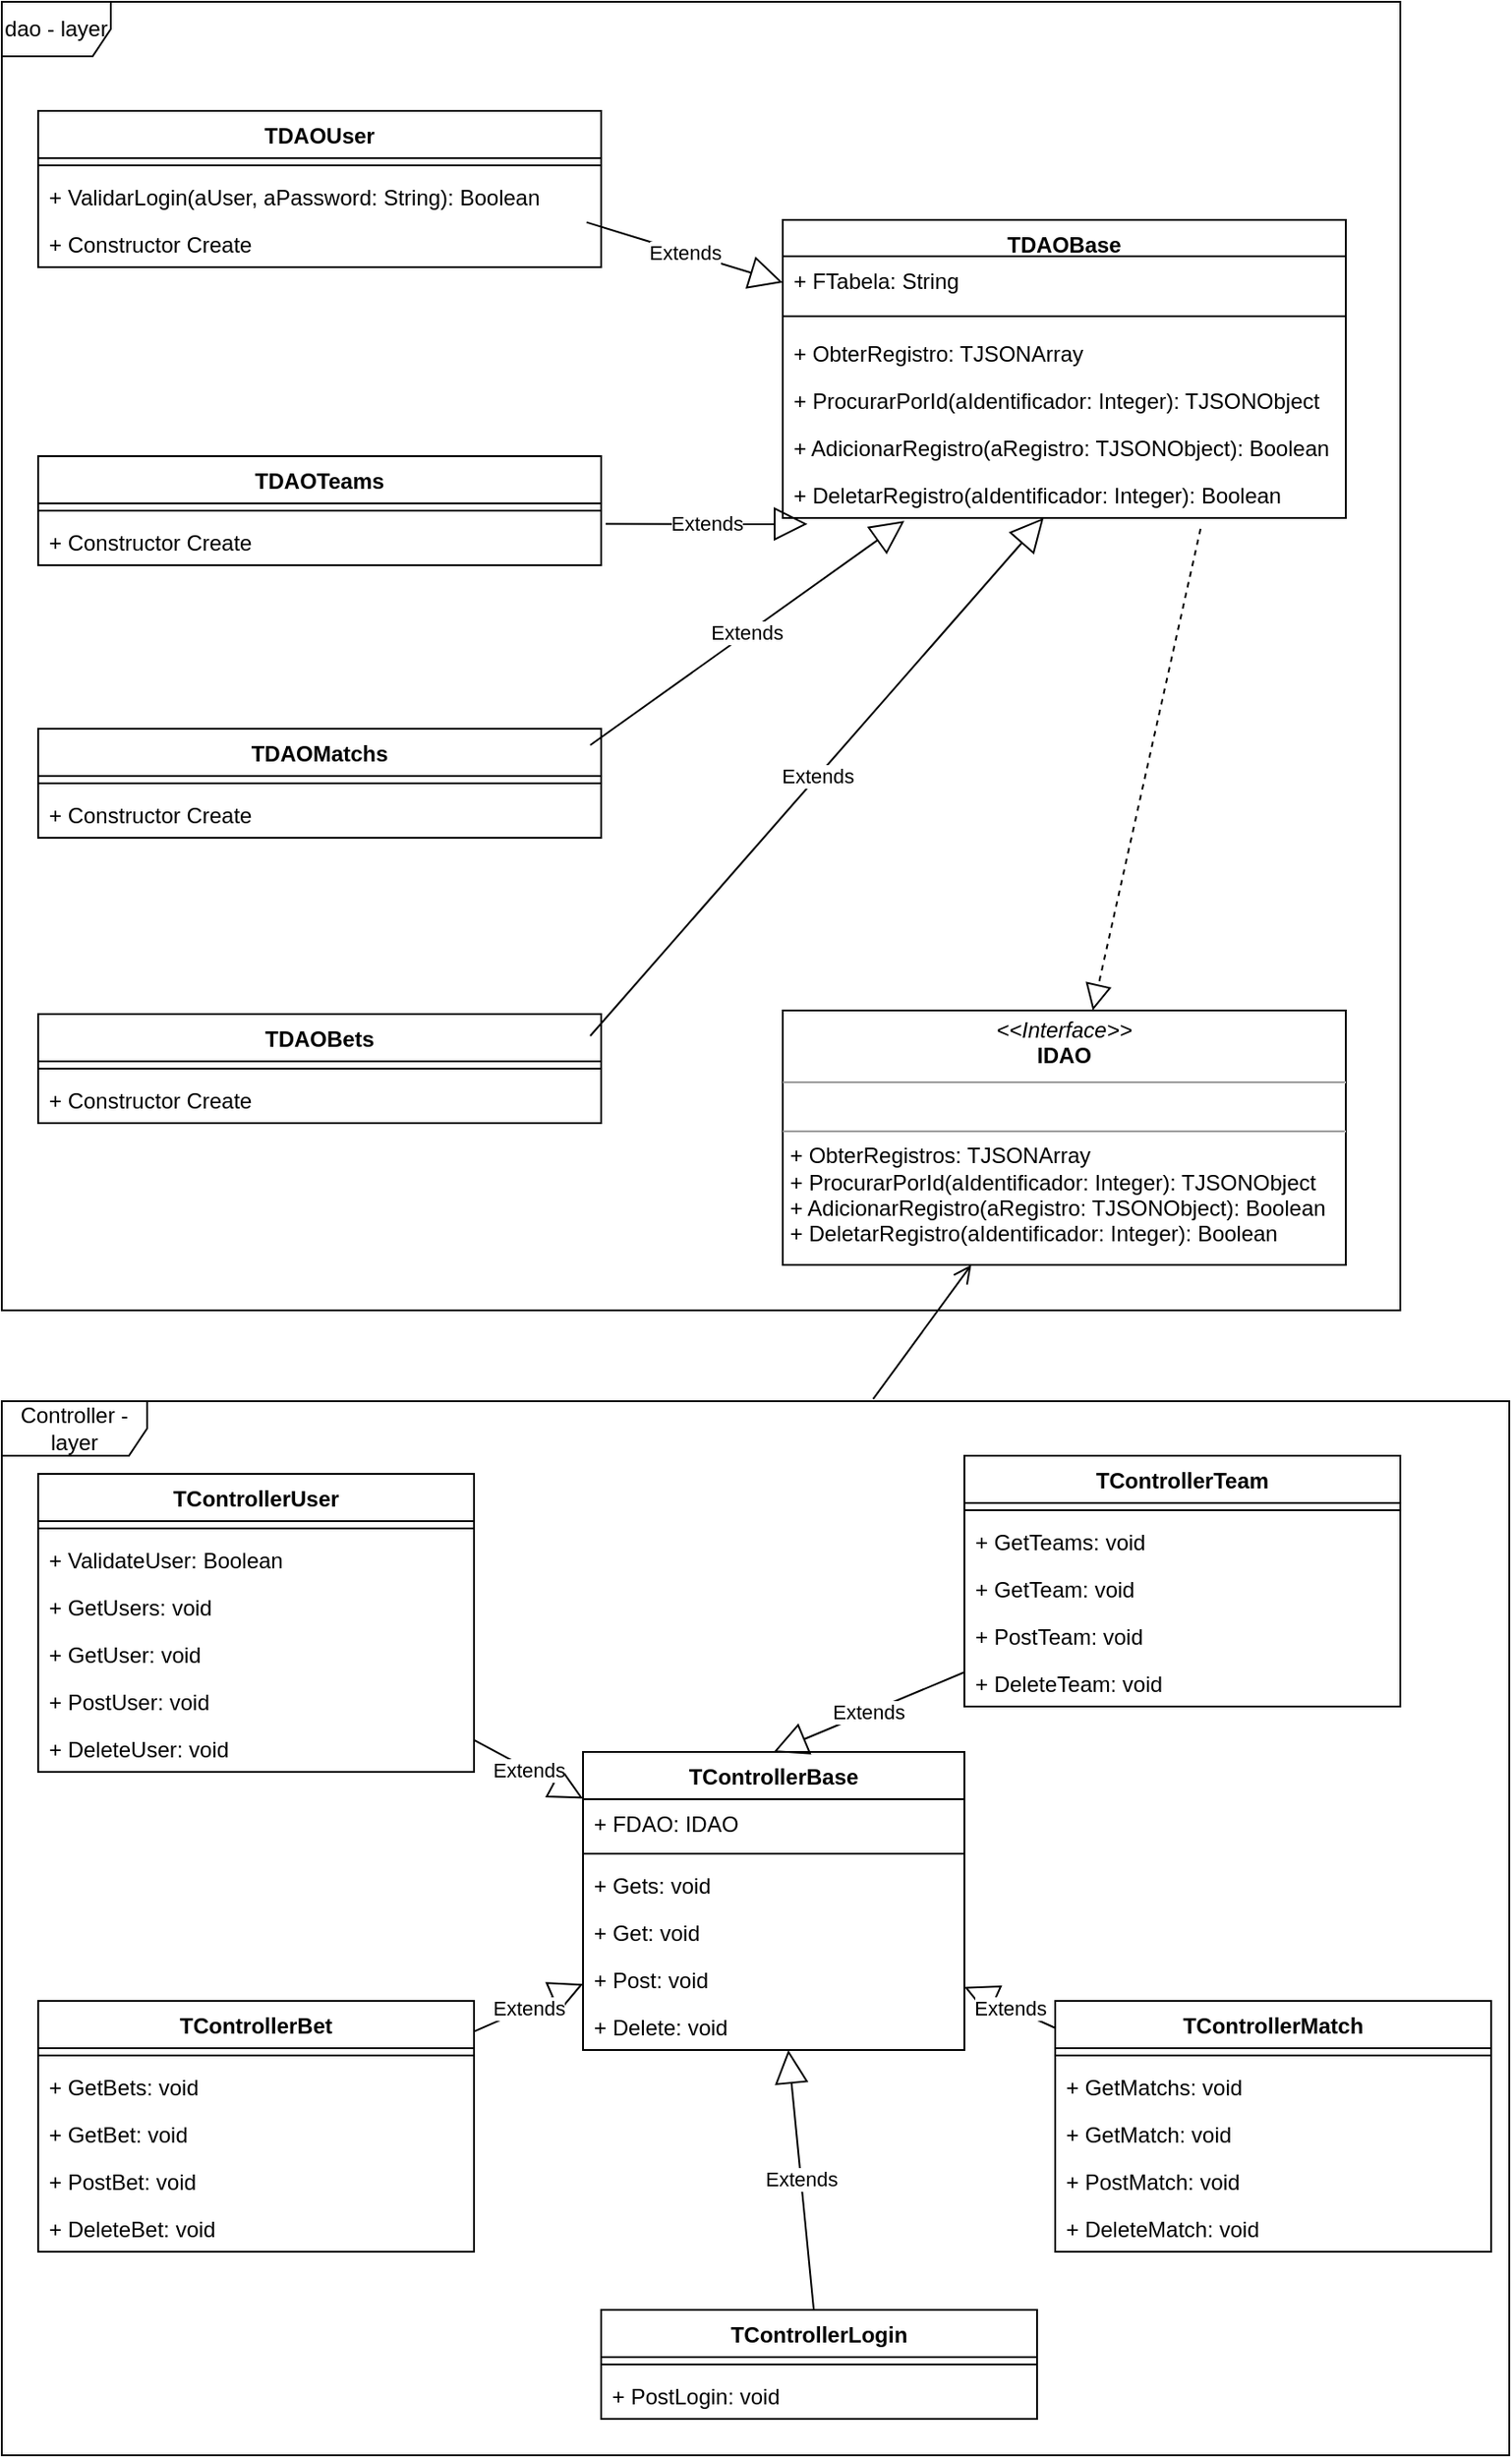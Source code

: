 <mxfile version="20.8.20" type="device"><diagram name="Página-1" id="4v-ir7DB7NUTX6bPPRyR"><mxGraphModel dx="934" dy="1973" grid="1" gridSize="10" guides="1" tooltips="1" connect="1" arrows="1" fold="1" page="1" pageScale="1" pageWidth="827" pageHeight="1169" math="0" shadow="0"><root><mxCell id="0"/><mxCell id="1" parent="0"/><mxCell id="qS6DiDYk2PjgTgFD92xH-4" value="dao - layer" style="shape=umlFrame;whiteSpace=wrap;html=1;pointerEvents=0;" parent="1" vertex="1"><mxGeometry x="330" y="-40" width="770" height="720" as="geometry"/></mxCell><mxCell id="qS6DiDYk2PjgTgFD92xH-14" value="TDAOUser" style="swimlane;fontStyle=1;align=center;verticalAlign=top;childLayout=stackLayout;horizontal=1;startSize=26;horizontalStack=0;resizeParent=1;resizeParentMax=0;resizeLast=0;collapsible=1;marginBottom=0;" parent="1" vertex="1"><mxGeometry x="350" y="20" width="310" height="86" as="geometry"><mxRectangle x="350" y="190" width="100" height="30" as="alternateBounds"/></mxGeometry></mxCell><mxCell id="qS6DiDYk2PjgTgFD92xH-16" value="" style="line;strokeWidth=1;fillColor=none;align=left;verticalAlign=middle;spacingTop=-1;spacingLeft=3;spacingRight=3;rotatable=0;labelPosition=right;points=[];portConstraint=eastwest;strokeColor=inherit;" parent="qS6DiDYk2PjgTgFD92xH-14" vertex="1"><mxGeometry y="26" width="310" height="8" as="geometry"/></mxCell><mxCell id="qS6DiDYk2PjgTgFD92xH-22" value="+ ValidarLogin(aUser, aPassword: String): Boolean" style="text;strokeColor=none;fillColor=none;align=left;verticalAlign=top;spacingLeft=4;spacingRight=4;overflow=hidden;rotatable=0;points=[[0,0.5],[1,0.5]];portConstraint=eastwest;" parent="qS6DiDYk2PjgTgFD92xH-14" vertex="1"><mxGeometry y="34" width="310" height="26" as="geometry"/></mxCell><mxCell id="qS6DiDYk2PjgTgFD92xH-112" value="+ Constructor Create" style="text;strokeColor=none;fillColor=none;align=left;verticalAlign=top;spacingLeft=4;spacingRight=4;overflow=hidden;rotatable=0;points=[[0,0.5],[1,0.5]];portConstraint=eastwest;" parent="qS6DiDYk2PjgTgFD92xH-14" vertex="1"><mxGeometry y="60" width="310" height="26" as="geometry"/></mxCell><mxCell id="qS6DiDYk2PjgTgFD92xH-23" value="TDAOTeams&#10;" style="swimlane;fontStyle=1;align=center;verticalAlign=top;childLayout=stackLayout;horizontal=1;startSize=26;horizontalStack=0;resizeParent=1;resizeParentMax=0;resizeLast=0;collapsible=1;marginBottom=0;" parent="1" vertex="1"><mxGeometry x="350" y="210" width="310" height="60" as="geometry"/></mxCell><mxCell id="qS6DiDYk2PjgTgFD92xH-25" value="" style="line;strokeWidth=1;fillColor=none;align=left;verticalAlign=middle;spacingTop=-1;spacingLeft=3;spacingRight=3;rotatable=0;labelPosition=right;points=[];portConstraint=eastwest;strokeColor=inherit;" parent="qS6DiDYk2PjgTgFD92xH-23" vertex="1"><mxGeometry y="26" width="310" height="8" as="geometry"/></mxCell><mxCell id="qS6DiDYk2PjgTgFD92xH-113" value="+ Constructor Create" style="text;strokeColor=none;fillColor=none;align=left;verticalAlign=top;spacingLeft=4;spacingRight=4;overflow=hidden;rotatable=0;points=[[0,0.5],[1,0.5]];portConstraint=eastwest;" parent="qS6DiDYk2PjgTgFD92xH-23" vertex="1"><mxGeometry y="34" width="310" height="26" as="geometry"/></mxCell><mxCell id="qS6DiDYk2PjgTgFD92xH-30" value="TDAOMatchs&#10;" style="swimlane;fontStyle=1;align=center;verticalAlign=top;childLayout=stackLayout;horizontal=1;startSize=26;horizontalStack=0;resizeParent=1;resizeParentMax=0;resizeLast=0;collapsible=1;marginBottom=0;" parent="1" vertex="1"><mxGeometry x="350" y="360" width="310" height="60" as="geometry"/></mxCell><mxCell id="qS6DiDYk2PjgTgFD92xH-31" value="" style="line;strokeWidth=1;fillColor=none;align=left;verticalAlign=middle;spacingTop=-1;spacingLeft=3;spacingRight=3;rotatable=0;labelPosition=right;points=[];portConstraint=eastwest;strokeColor=inherit;" parent="qS6DiDYk2PjgTgFD92xH-30" vertex="1"><mxGeometry y="26" width="310" height="8" as="geometry"/></mxCell><mxCell id="qS6DiDYk2PjgTgFD92xH-115" value="+ Constructor Create" style="text;strokeColor=none;fillColor=none;align=left;verticalAlign=top;spacingLeft=4;spacingRight=4;overflow=hidden;rotatable=0;points=[[0,0.5],[1,0.5]];portConstraint=eastwest;" parent="qS6DiDYk2PjgTgFD92xH-30" vertex="1"><mxGeometry y="34" width="310" height="26" as="geometry"/></mxCell><mxCell id="qS6DiDYk2PjgTgFD92xH-36" value="TDAOBets" style="swimlane;fontStyle=1;align=center;verticalAlign=top;childLayout=stackLayout;horizontal=1;startSize=26;horizontalStack=0;resizeParent=1;resizeParentMax=0;resizeLast=0;collapsible=1;marginBottom=0;" parent="1" vertex="1"><mxGeometry x="350" y="517" width="310" height="60" as="geometry"><mxRectangle x="350" y="190" width="100" height="30" as="alternateBounds"/></mxGeometry></mxCell><mxCell id="qS6DiDYk2PjgTgFD92xH-37" value="" style="line;strokeWidth=1;fillColor=none;align=left;verticalAlign=middle;spacingTop=-1;spacingLeft=3;spacingRight=3;rotatable=0;labelPosition=right;points=[];portConstraint=eastwest;strokeColor=inherit;" parent="qS6DiDYk2PjgTgFD92xH-36" vertex="1"><mxGeometry y="26" width="310" height="8" as="geometry"/></mxCell><mxCell id="qS6DiDYk2PjgTgFD92xH-116" value="+ Constructor Create" style="text;strokeColor=none;fillColor=none;align=left;verticalAlign=top;spacingLeft=4;spacingRight=4;overflow=hidden;rotatable=0;points=[[0,0.5],[1,0.5]];portConstraint=eastwest;" parent="qS6DiDYk2PjgTgFD92xH-36" vertex="1"><mxGeometry y="34" width="310" height="26" as="geometry"/></mxCell><mxCell id="qS6DiDYk2PjgTgFD92xH-43" value="&lt;p style=&quot;margin:0px;margin-top:4px;text-align:center;&quot;&gt;&lt;i&gt;&amp;lt;&amp;lt;Interface&amp;gt;&amp;gt;&lt;/i&gt;&lt;br&gt;&lt;b&gt;IDAO&lt;/b&gt;&lt;/p&gt;&lt;hr size=&quot;1&quot;&gt;&lt;p style=&quot;margin:0px;margin-left:4px;&quot;&gt;&lt;br&gt;&lt;/p&gt;&lt;hr size=&quot;1&quot;&gt;&lt;p style=&quot;margin:0px;margin-left:4px;&quot;&gt;+ ObterRegistros: TJSONArray&lt;/p&gt;&lt;p style=&quot;margin:0px;margin-left:4px;&quot;&gt;+ ProcurarPorId(aIdentificador: Integer): TJSONObject&lt;/p&gt;&lt;p style=&quot;margin:0px;margin-left:4px;&quot;&gt;+ AdicionarRegistro(aRegistro: TJSONObject): Boolean&lt;/p&gt;&lt;p style=&quot;margin:0px;margin-left:4px;&quot;&gt;+ DeletarRegistro(aIdentificador: Integer): Boolean&lt;/p&gt;" style="verticalAlign=top;align=left;overflow=fill;fontSize=12;fontFamily=Helvetica;html=1;" parent="1" vertex="1"><mxGeometry x="760" y="515" width="310" height="140" as="geometry"/></mxCell><mxCell id="qS6DiDYk2PjgTgFD92xH-53" value="Controller - layer" style="shape=umlFrame;whiteSpace=wrap;html=1;pointerEvents=0;width=80;height=30;" parent="1" vertex="1"><mxGeometry x="330" y="730" width="830" height="580" as="geometry"/></mxCell><mxCell id="qS6DiDYk2PjgTgFD92xH-54" value="TControllerUser&#10;" style="swimlane;fontStyle=1;align=center;verticalAlign=top;childLayout=stackLayout;horizontal=1;startSize=26;horizontalStack=0;resizeParent=1;resizeParentMax=0;resizeLast=0;collapsible=1;marginBottom=0;" parent="1" vertex="1"><mxGeometry x="350" y="770" width="240" height="164" as="geometry"/></mxCell><mxCell id="qS6DiDYk2PjgTgFD92xH-56" value="" style="line;strokeWidth=1;fillColor=none;align=left;verticalAlign=middle;spacingTop=-1;spacingLeft=3;spacingRight=3;rotatable=0;labelPosition=right;points=[];portConstraint=eastwest;strokeColor=inherit;" parent="qS6DiDYk2PjgTgFD92xH-54" vertex="1"><mxGeometry y="26" width="240" height="8" as="geometry"/></mxCell><mxCell id="qS6DiDYk2PjgTgFD92xH-57" value="+ ValidateUser: Boolean" style="text;strokeColor=none;fillColor=none;align=left;verticalAlign=top;spacingLeft=4;spacingRight=4;overflow=hidden;rotatable=0;points=[[0,0.5],[1,0.5]];portConstraint=eastwest;" parent="qS6DiDYk2PjgTgFD92xH-54" vertex="1"><mxGeometry y="34" width="240" height="26" as="geometry"/></mxCell><mxCell id="qS6DiDYk2PjgTgFD92xH-58" value="+ GetUsers: void&#10;" style="text;strokeColor=none;fillColor=none;align=left;verticalAlign=top;spacingLeft=4;spacingRight=4;overflow=hidden;rotatable=0;points=[[0,0.5],[1,0.5]];portConstraint=eastwest;" parent="qS6DiDYk2PjgTgFD92xH-54" vertex="1"><mxGeometry y="60" width="240" height="26" as="geometry"/></mxCell><mxCell id="qS6DiDYk2PjgTgFD92xH-59" value="+ GetUser: void&#10;" style="text;strokeColor=none;fillColor=none;align=left;verticalAlign=top;spacingLeft=4;spacingRight=4;overflow=hidden;rotatable=0;points=[[0,0.5],[1,0.5]];portConstraint=eastwest;" parent="qS6DiDYk2PjgTgFD92xH-54" vertex="1"><mxGeometry y="86" width="240" height="26" as="geometry"/></mxCell><mxCell id="qS6DiDYk2PjgTgFD92xH-60" value="+ PostUser: void" style="text;strokeColor=none;fillColor=none;align=left;verticalAlign=top;spacingLeft=4;spacingRight=4;overflow=hidden;rotatable=0;points=[[0,0.5],[1,0.5]];portConstraint=eastwest;" parent="qS6DiDYk2PjgTgFD92xH-54" vertex="1"><mxGeometry y="112" width="240" height="26" as="geometry"/></mxCell><mxCell id="qS6DiDYk2PjgTgFD92xH-61" value="+ DeleteUser: void" style="text;strokeColor=none;fillColor=none;align=left;verticalAlign=top;spacingLeft=4;spacingRight=4;overflow=hidden;rotatable=0;points=[[0,0.5],[1,0.5]];portConstraint=eastwest;" parent="qS6DiDYk2PjgTgFD92xH-54" vertex="1"><mxGeometry y="138" width="240" height="26" as="geometry"/></mxCell><mxCell id="qS6DiDYk2PjgTgFD92xH-62" value="TControllerTeam" style="swimlane;fontStyle=1;align=center;verticalAlign=top;childLayout=stackLayout;horizontal=1;startSize=26;horizontalStack=0;resizeParent=1;resizeParentMax=0;resizeLast=0;collapsible=1;marginBottom=0;" parent="1" vertex="1"><mxGeometry x="860" y="760" width="240" height="138" as="geometry"/></mxCell><mxCell id="qS6DiDYk2PjgTgFD92xH-63" value="" style="line;strokeWidth=1;fillColor=none;align=left;verticalAlign=middle;spacingTop=-1;spacingLeft=3;spacingRight=3;rotatable=0;labelPosition=right;points=[];portConstraint=eastwest;strokeColor=inherit;" parent="qS6DiDYk2PjgTgFD92xH-62" vertex="1"><mxGeometry y="26" width="240" height="8" as="geometry"/></mxCell><mxCell id="qS6DiDYk2PjgTgFD92xH-65" value="+ GetTeams: void&#10;" style="text;strokeColor=none;fillColor=none;align=left;verticalAlign=top;spacingLeft=4;spacingRight=4;overflow=hidden;rotatable=0;points=[[0,0.5],[1,0.5]];portConstraint=eastwest;" parent="qS6DiDYk2PjgTgFD92xH-62" vertex="1"><mxGeometry y="34" width="240" height="26" as="geometry"/></mxCell><mxCell id="qS6DiDYk2PjgTgFD92xH-66" value="+ GetTeam: void&#10;" style="text;strokeColor=none;fillColor=none;align=left;verticalAlign=top;spacingLeft=4;spacingRight=4;overflow=hidden;rotatable=0;points=[[0,0.5],[1,0.5]];portConstraint=eastwest;" parent="qS6DiDYk2PjgTgFD92xH-62" vertex="1"><mxGeometry y="60" width="240" height="26" as="geometry"/></mxCell><mxCell id="qS6DiDYk2PjgTgFD92xH-67" value="+ PostTeam: void" style="text;strokeColor=none;fillColor=none;align=left;verticalAlign=top;spacingLeft=4;spacingRight=4;overflow=hidden;rotatable=0;points=[[0,0.5],[1,0.5]];portConstraint=eastwest;" parent="qS6DiDYk2PjgTgFD92xH-62" vertex="1"><mxGeometry y="86" width="240" height="26" as="geometry"/></mxCell><mxCell id="qS6DiDYk2PjgTgFD92xH-68" value="+ DeleteTeam: void" style="text;strokeColor=none;fillColor=none;align=left;verticalAlign=top;spacingLeft=4;spacingRight=4;overflow=hidden;rotatable=0;points=[[0,0.5],[1,0.5]];portConstraint=eastwest;" parent="qS6DiDYk2PjgTgFD92xH-62" vertex="1"><mxGeometry y="112" width="240" height="26" as="geometry"/></mxCell><mxCell id="qS6DiDYk2PjgTgFD92xH-69" value="TControllerBet&#10;" style="swimlane;fontStyle=1;align=center;verticalAlign=top;childLayout=stackLayout;horizontal=1;startSize=26;horizontalStack=0;resizeParent=1;resizeParentMax=0;resizeLast=0;collapsible=1;marginBottom=0;" parent="1" vertex="1"><mxGeometry x="350" y="1060" width="240" height="138" as="geometry"/></mxCell><mxCell id="qS6DiDYk2PjgTgFD92xH-70" value="" style="line;strokeWidth=1;fillColor=none;align=left;verticalAlign=middle;spacingTop=-1;spacingLeft=3;spacingRight=3;rotatable=0;labelPosition=right;points=[];portConstraint=eastwest;strokeColor=inherit;" parent="qS6DiDYk2PjgTgFD92xH-69" vertex="1"><mxGeometry y="26" width="240" height="8" as="geometry"/></mxCell><mxCell id="qS6DiDYk2PjgTgFD92xH-71" value="+ GetBets: void&#10;" style="text;strokeColor=none;fillColor=none;align=left;verticalAlign=top;spacingLeft=4;spacingRight=4;overflow=hidden;rotatable=0;points=[[0,0.5],[1,0.5]];portConstraint=eastwest;" parent="qS6DiDYk2PjgTgFD92xH-69" vertex="1"><mxGeometry y="34" width="240" height="26" as="geometry"/></mxCell><mxCell id="qS6DiDYk2PjgTgFD92xH-72" value="+ GetBet: void&#10;" style="text;strokeColor=none;fillColor=none;align=left;verticalAlign=top;spacingLeft=4;spacingRight=4;overflow=hidden;rotatable=0;points=[[0,0.5],[1,0.5]];portConstraint=eastwest;" parent="qS6DiDYk2PjgTgFD92xH-69" vertex="1"><mxGeometry y="60" width="240" height="26" as="geometry"/></mxCell><mxCell id="qS6DiDYk2PjgTgFD92xH-73" value="+ PostBet: void" style="text;strokeColor=none;fillColor=none;align=left;verticalAlign=top;spacingLeft=4;spacingRight=4;overflow=hidden;rotatable=0;points=[[0,0.5],[1,0.5]];portConstraint=eastwest;" parent="qS6DiDYk2PjgTgFD92xH-69" vertex="1"><mxGeometry y="86" width="240" height="26" as="geometry"/></mxCell><mxCell id="qS6DiDYk2PjgTgFD92xH-74" value="+ DeleteBet: void" style="text;strokeColor=none;fillColor=none;align=left;verticalAlign=top;spacingLeft=4;spacingRight=4;overflow=hidden;rotatable=0;points=[[0,0.5],[1,0.5]];portConstraint=eastwest;" parent="qS6DiDYk2PjgTgFD92xH-69" vertex="1"><mxGeometry y="112" width="240" height="26" as="geometry"/></mxCell><mxCell id="qS6DiDYk2PjgTgFD92xH-75" value="TControllerMatch&#10;" style="swimlane;fontStyle=1;align=center;verticalAlign=top;childLayout=stackLayout;horizontal=1;startSize=26;horizontalStack=0;resizeParent=1;resizeParentMax=0;resizeLast=0;collapsible=1;marginBottom=0;" parent="1" vertex="1"><mxGeometry x="910" y="1060" width="240" height="138" as="geometry"/></mxCell><mxCell id="qS6DiDYk2PjgTgFD92xH-76" value="" style="line;strokeWidth=1;fillColor=none;align=left;verticalAlign=middle;spacingTop=-1;spacingLeft=3;spacingRight=3;rotatable=0;labelPosition=right;points=[];portConstraint=eastwest;strokeColor=inherit;" parent="qS6DiDYk2PjgTgFD92xH-75" vertex="1"><mxGeometry y="26" width="240" height="8" as="geometry"/></mxCell><mxCell id="qS6DiDYk2PjgTgFD92xH-77" value="+ GetMatchs: void&#10;" style="text;strokeColor=none;fillColor=none;align=left;verticalAlign=top;spacingLeft=4;spacingRight=4;overflow=hidden;rotatable=0;points=[[0,0.5],[1,0.5]];portConstraint=eastwest;" parent="qS6DiDYk2PjgTgFD92xH-75" vertex="1"><mxGeometry y="34" width="240" height="26" as="geometry"/></mxCell><mxCell id="qS6DiDYk2PjgTgFD92xH-78" value="+ GetMatch: void&#10;" style="text;strokeColor=none;fillColor=none;align=left;verticalAlign=top;spacingLeft=4;spacingRight=4;overflow=hidden;rotatable=0;points=[[0,0.5],[1,0.5]];portConstraint=eastwest;" parent="qS6DiDYk2PjgTgFD92xH-75" vertex="1"><mxGeometry y="60" width="240" height="26" as="geometry"/></mxCell><mxCell id="qS6DiDYk2PjgTgFD92xH-79" value="+ PostMatch: void" style="text;strokeColor=none;fillColor=none;align=left;verticalAlign=top;spacingLeft=4;spacingRight=4;overflow=hidden;rotatable=0;points=[[0,0.5],[1,0.5]];portConstraint=eastwest;" parent="qS6DiDYk2PjgTgFD92xH-75" vertex="1"><mxGeometry y="86" width="240" height="26" as="geometry"/></mxCell><mxCell id="qS6DiDYk2PjgTgFD92xH-80" value="+ DeleteMatch: void" style="text;strokeColor=none;fillColor=none;align=left;verticalAlign=top;spacingLeft=4;spacingRight=4;overflow=hidden;rotatable=0;points=[[0,0.5],[1,0.5]];portConstraint=eastwest;" parent="qS6DiDYk2PjgTgFD92xH-75" vertex="1"><mxGeometry y="112" width="240" height="26" as="geometry"/></mxCell><mxCell id="qS6DiDYk2PjgTgFD92xH-81" value="TControllerBase" style="swimlane;fontStyle=1;align=center;verticalAlign=top;childLayout=stackLayout;horizontal=1;startSize=26;horizontalStack=0;resizeParent=1;resizeParentMax=0;resizeLast=0;collapsible=1;marginBottom=0;" parent="1" vertex="1"><mxGeometry x="650" y="923" width="210" height="164" as="geometry"/></mxCell><mxCell id="qS6DiDYk2PjgTgFD92xH-86" value="+ FDAO: IDAO" style="text;strokeColor=none;fillColor=none;align=left;verticalAlign=top;spacingLeft=4;spacingRight=4;overflow=hidden;rotatable=0;points=[[0,0.5],[1,0.5]];portConstraint=eastwest;" parent="qS6DiDYk2PjgTgFD92xH-81" vertex="1"><mxGeometry y="26" width="210" height="26" as="geometry"/></mxCell><mxCell id="qS6DiDYk2PjgTgFD92xH-82" value="" style="line;strokeWidth=1;fillColor=none;align=left;verticalAlign=middle;spacingTop=-1;spacingLeft=3;spacingRight=3;rotatable=0;labelPosition=right;points=[];portConstraint=eastwest;strokeColor=inherit;" parent="qS6DiDYk2PjgTgFD92xH-81" vertex="1"><mxGeometry y="52" width="210" height="8" as="geometry"/></mxCell><mxCell id="tOPa_JWX3_iVTnrEV-5a-1" value="+ Gets: void&#10;" style="text;strokeColor=none;fillColor=none;align=left;verticalAlign=top;spacingLeft=4;spacingRight=4;overflow=hidden;rotatable=0;points=[[0,0.5],[1,0.5]];portConstraint=eastwest;" vertex="1" parent="qS6DiDYk2PjgTgFD92xH-81"><mxGeometry y="60" width="210" height="26" as="geometry"/></mxCell><mxCell id="tOPa_JWX3_iVTnrEV-5a-2" value="+ Get: void&#10;" style="text;strokeColor=none;fillColor=none;align=left;verticalAlign=top;spacingLeft=4;spacingRight=4;overflow=hidden;rotatable=0;points=[[0,0.5],[1,0.5]];portConstraint=eastwest;" vertex="1" parent="qS6DiDYk2PjgTgFD92xH-81"><mxGeometry y="86" width="210" height="26" as="geometry"/></mxCell><mxCell id="tOPa_JWX3_iVTnrEV-5a-3" value="+ Post: void&#10;" style="text;strokeColor=none;fillColor=none;align=left;verticalAlign=top;spacingLeft=4;spacingRight=4;overflow=hidden;rotatable=0;points=[[0,0.5],[1,0.5]];portConstraint=eastwest;" vertex="1" parent="qS6DiDYk2PjgTgFD92xH-81"><mxGeometry y="112" width="210" height="26" as="geometry"/></mxCell><mxCell id="tOPa_JWX3_iVTnrEV-5a-4" value="+ Delete: void&#10;" style="text;strokeColor=none;fillColor=none;align=left;verticalAlign=top;spacingLeft=4;spacingRight=4;overflow=hidden;rotatable=0;points=[[0,0.5],[1,0.5]];portConstraint=eastwest;" vertex="1" parent="qS6DiDYk2PjgTgFD92xH-81"><mxGeometry y="138" width="210" height="26" as="geometry"/></mxCell><mxCell id="qS6DiDYk2PjgTgFD92xH-95" value="" style="endArrow=open;startArrow=none;endFill=0;startFill=0;endSize=8;html=1;verticalAlign=bottom;labelBackgroundColor=none;strokeWidth=1;rounded=0;exitX=0.578;exitY=-0.002;exitDx=0;exitDy=0;exitPerimeter=0;" parent="1" source="qS6DiDYk2PjgTgFD92xH-53" target="qS6DiDYk2PjgTgFD92xH-43" edge="1"><mxGeometry width="160" relative="1" as="geometry"><mxPoint x="620" y="710" as="sourcePoint"/><mxPoint x="780" y="710" as="targetPoint"/></mxGeometry></mxCell><mxCell id="qS6DiDYk2PjgTgFD92xH-96" value="TDAOBase" style="swimlane;fontStyle=1;align=center;verticalAlign=top;childLayout=stackLayout;horizontal=1;startSize=20;horizontalStack=0;resizeParent=1;resizeParentMax=0;resizeLast=0;collapsible=1;marginBottom=0;" parent="1" vertex="1"><mxGeometry x="760" y="80" width="310" height="164" as="geometry"><mxRectangle x="350" y="190" width="100" height="30" as="alternateBounds"/></mxGeometry></mxCell><mxCell id="qS6DiDYk2PjgTgFD92xH-108" value="+ FTabela: String" style="text;strokeColor=none;fillColor=none;align=left;verticalAlign=top;spacingLeft=4;spacingRight=4;overflow=hidden;rotatable=0;points=[[0,0.5],[1,0.5]];portConstraint=eastwest;" parent="qS6DiDYk2PjgTgFD92xH-96" vertex="1"><mxGeometry y="20" width="310" height="26" as="geometry"/></mxCell><mxCell id="qS6DiDYk2PjgTgFD92xH-97" value="" style="line;strokeWidth=1;fillColor=none;align=left;verticalAlign=middle;spacingTop=-1;spacingLeft=3;spacingRight=3;rotatable=0;labelPosition=right;points=[];portConstraint=eastwest;strokeColor=inherit;" parent="qS6DiDYk2PjgTgFD92xH-96" vertex="1"><mxGeometry y="46" width="310" height="14" as="geometry"/></mxCell><mxCell id="qS6DiDYk2PjgTgFD92xH-98" value="+ ObterRegistro: TJSONArray" style="text;strokeColor=none;fillColor=none;align=left;verticalAlign=top;spacingLeft=4;spacingRight=4;overflow=hidden;rotatable=0;points=[[0,0.5],[1,0.5]];portConstraint=eastwest;" parent="qS6DiDYk2PjgTgFD92xH-96" vertex="1"><mxGeometry y="60" width="310" height="26" as="geometry"/></mxCell><mxCell id="qS6DiDYk2PjgTgFD92xH-99" value="+ ProcurarPorId(aIdentificador: Integer): TJSONObject" style="text;strokeColor=none;fillColor=none;align=left;verticalAlign=top;spacingLeft=4;spacingRight=4;overflow=hidden;rotatable=0;points=[[0,0.5],[1,0.5]];portConstraint=eastwest;" parent="qS6DiDYk2PjgTgFD92xH-96" vertex="1"><mxGeometry y="86" width="310" height="26" as="geometry"/></mxCell><mxCell id="qS6DiDYk2PjgTgFD92xH-100" value="+ AdicionarRegistro(aRegistro: TJSONObject): Boolean&#10;" style="text;strokeColor=none;fillColor=none;align=left;verticalAlign=top;spacingLeft=4;spacingRight=4;overflow=hidden;rotatable=0;points=[[0,0.5],[1,0.5]];portConstraint=eastwest;" parent="qS6DiDYk2PjgTgFD92xH-96" vertex="1"><mxGeometry y="112" width="310" height="26" as="geometry"/></mxCell><mxCell id="qS6DiDYk2PjgTgFD92xH-101" value="+ DeletarRegistro(aIdentificador: Integer): Boolean" style="text;strokeColor=none;fillColor=none;align=left;verticalAlign=top;spacingLeft=4;spacingRight=4;overflow=hidden;rotatable=0;points=[[0,0.5],[1,0.5]];portConstraint=eastwest;" parent="qS6DiDYk2PjgTgFD92xH-96" vertex="1"><mxGeometry y="138" width="310" height="26" as="geometry"/></mxCell><mxCell id="qS6DiDYk2PjgTgFD92xH-103" value="Extends" style="endArrow=block;endSize=16;endFill=0;html=1;rounded=0;exitX=0.974;exitY=1.051;exitDx=0;exitDy=0;exitPerimeter=0;" parent="1" source="qS6DiDYk2PjgTgFD92xH-22" target="qS6DiDYk2PjgTgFD92xH-96" edge="1"><mxGeometry width="160" relative="1" as="geometry"><mxPoint x="660" y="119" as="sourcePoint"/><mxPoint x="790" y="140" as="targetPoint"/></mxGeometry></mxCell><mxCell id="qS6DiDYk2PjgTgFD92xH-105" value="Extends" style="endArrow=block;endSize=16;endFill=0;html=1;rounded=0;exitX=1.008;exitY=0.127;exitDx=0;exitDy=0;exitPerimeter=0;entryX=0.044;entryY=1.128;entryDx=0;entryDy=0;entryPerimeter=0;" parent="1" source="qS6DiDYk2PjgTgFD92xH-113" target="qS6DiDYk2PjgTgFD92xH-101" edge="1"><mxGeometry width="160" relative="1" as="geometry"><mxPoint x="652" y="230" as="sourcePoint"/><mxPoint x="760" y="258" as="targetPoint"/></mxGeometry></mxCell><mxCell id="qS6DiDYk2PjgTgFD92xH-106" value="Extends" style="endArrow=block;endSize=16;endFill=0;html=1;rounded=0;exitX=0.974;exitY=1.051;exitDx=0;exitDy=0;exitPerimeter=0;entryX=0.216;entryY=1.064;entryDx=0;entryDy=0;entryPerimeter=0;" parent="1" target="qS6DiDYk2PjgTgFD92xH-101" edge="1"><mxGeometry width="160" relative="1" as="geometry"><mxPoint x="654" y="369" as="sourcePoint"/><mxPoint x="776" y="360" as="targetPoint"/></mxGeometry></mxCell><mxCell id="qS6DiDYk2PjgTgFD92xH-107" value="Extends" style="endArrow=block;endSize=16;endFill=0;html=1;rounded=0;exitX=0.974;exitY=1.051;exitDx=0;exitDy=0;exitPerimeter=0;" parent="1" target="qS6DiDYk2PjgTgFD92xH-101" edge="1"><mxGeometry width="160" relative="1" as="geometry"><mxPoint x="654" y="529" as="sourcePoint"/><mxPoint x="827" y="380" as="targetPoint"/></mxGeometry></mxCell><mxCell id="qS6DiDYk2PjgTgFD92xH-109" value="" style="endArrow=block;dashed=1;endFill=0;endSize=12;html=1;rounded=0;exitX=0.742;exitY=1.231;exitDx=0;exitDy=0;exitPerimeter=0;" parent="1" source="qS6DiDYk2PjgTgFD92xH-101" target="qS6DiDYk2PjgTgFD92xH-43" edge="1"><mxGeometry width="160" relative="1" as="geometry"><mxPoint x="890" y="290" as="sourcePoint"/><mxPoint x="1050" y="290" as="targetPoint"/></mxGeometry></mxCell><mxCell id="tOPa_JWX3_iVTnrEV-5a-5" value="TControllerLogin&#10;" style="swimlane;fontStyle=1;align=center;verticalAlign=top;childLayout=stackLayout;horizontal=1;startSize=26;horizontalStack=0;resizeParent=1;resizeParentMax=0;resizeLast=0;collapsible=1;marginBottom=0;" vertex="1" parent="1"><mxGeometry x="660" y="1230" width="240" height="60" as="geometry"/></mxCell><mxCell id="tOPa_JWX3_iVTnrEV-5a-6" value="" style="line;strokeWidth=1;fillColor=none;align=left;verticalAlign=middle;spacingTop=-1;spacingLeft=3;spacingRight=3;rotatable=0;labelPosition=right;points=[];portConstraint=eastwest;strokeColor=inherit;" vertex="1" parent="tOPa_JWX3_iVTnrEV-5a-5"><mxGeometry y="26" width="240" height="8" as="geometry"/></mxCell><mxCell id="tOPa_JWX3_iVTnrEV-5a-10" value="+ PostLogin: void&#10;" style="text;strokeColor=none;fillColor=none;align=left;verticalAlign=top;spacingLeft=4;spacingRight=4;overflow=hidden;rotatable=0;points=[[0,0.5],[1,0.5]];portConstraint=eastwest;" vertex="1" parent="tOPa_JWX3_iVTnrEV-5a-5"><mxGeometry y="34" width="240" height="26" as="geometry"/></mxCell><mxCell id="tOPa_JWX3_iVTnrEV-5a-11" value="Extends" style="endArrow=block;endSize=16;endFill=0;html=1;rounded=0;" edge="1" parent="1" source="qS6DiDYk2PjgTgFD92xH-69" target="qS6DiDYk2PjgTgFD92xH-81"><mxGeometry width="160" relative="1" as="geometry"><mxPoint x="610" y="1167.82" as="sourcePoint"/><mxPoint x="770" y="1167.82" as="targetPoint"/></mxGeometry></mxCell><mxCell id="tOPa_JWX3_iVTnrEV-5a-12" value="Extends" style="endArrow=block;endSize=16;endFill=0;html=1;rounded=0;" edge="1" parent="1" source="tOPa_JWX3_iVTnrEV-5a-5" target="qS6DiDYk2PjgTgFD92xH-81"><mxGeometry width="160" relative="1" as="geometry"><mxPoint x="720" y="1168.82" as="sourcePoint"/><mxPoint x="780" y="1075" as="targetPoint"/></mxGeometry></mxCell><mxCell id="tOPa_JWX3_iVTnrEV-5a-13" value="Extends" style="endArrow=block;endSize=16;endFill=0;html=1;rounded=0;" edge="1" parent="1" source="qS6DiDYk2PjgTgFD92xH-75" target="qS6DiDYk2PjgTgFD92xH-81"><mxGeometry width="160" relative="1" as="geometry"><mxPoint x="974" y="936" as="sourcePoint"/><mxPoint x="930" y="850" as="targetPoint"/></mxGeometry></mxCell><mxCell id="tOPa_JWX3_iVTnrEV-5a-14" value="Extends" style="endArrow=block;endSize=16;endFill=0;html=1;rounded=0;" edge="1" parent="1" source="qS6DiDYk2PjgTgFD92xH-54" target="qS6DiDYk2PjgTgFD92xH-81"><mxGeometry width="160" relative="1" as="geometry"><mxPoint x="474" y="1074" as="sourcePoint"/><mxPoint x="430" y="988" as="targetPoint"/></mxGeometry></mxCell><mxCell id="tOPa_JWX3_iVTnrEV-5a-15" value="Extends" style="endArrow=block;endSize=16;endFill=0;html=1;rounded=0;entryX=0.5;entryY=0;entryDx=0;entryDy=0;" edge="1" parent="1" source="qS6DiDYk2PjgTgFD92xH-62" target="qS6DiDYk2PjgTgFD92xH-81"><mxGeometry width="160" relative="1" as="geometry"><mxPoint x="806" y="878" as="sourcePoint"/><mxPoint x="750" y="891" as="targetPoint"/></mxGeometry></mxCell></root></mxGraphModel></diagram></mxfile>